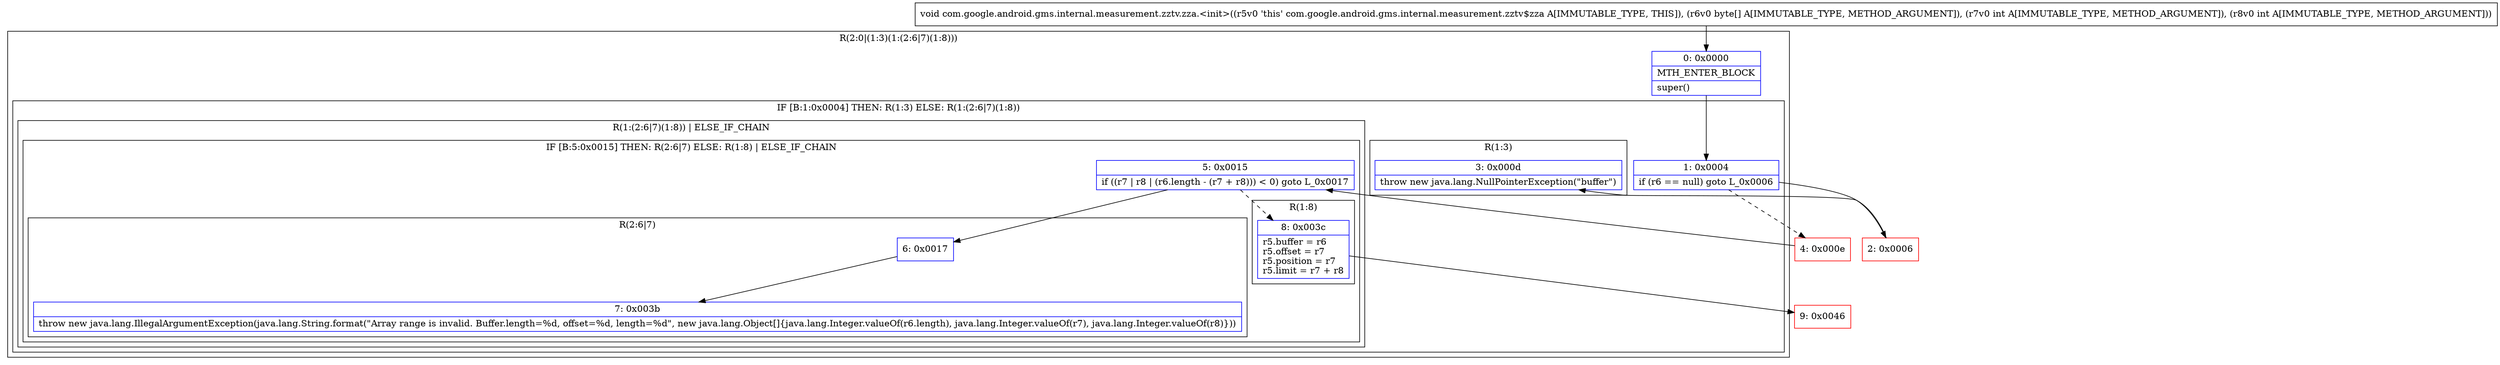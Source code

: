 digraph "CFG forcom.google.android.gms.internal.measurement.zztv.zza.\<init\>([BII)V" {
subgraph cluster_Region_544114191 {
label = "R(2:0|(1:3)(1:(2:6|7)(1:8)))";
node [shape=record,color=blue];
Node_0 [shape=record,label="{0\:\ 0x0000|MTH_ENTER_BLOCK\l|super()\l}"];
subgraph cluster_IfRegion_1440291048 {
label = "IF [B:1:0x0004] THEN: R(1:3) ELSE: R(1:(2:6|7)(1:8))";
node [shape=record,color=blue];
Node_1 [shape=record,label="{1\:\ 0x0004|if (r6 == null) goto L_0x0006\l}"];
subgraph cluster_Region_1193169610 {
label = "R(1:3)";
node [shape=record,color=blue];
Node_3 [shape=record,label="{3\:\ 0x000d|throw new java.lang.NullPointerException(\"buffer\")\l}"];
}
subgraph cluster_Region_1281298242 {
label = "R(1:(2:6|7)(1:8)) | ELSE_IF_CHAIN\l";
node [shape=record,color=blue];
subgraph cluster_IfRegion_416659000 {
label = "IF [B:5:0x0015] THEN: R(2:6|7) ELSE: R(1:8) | ELSE_IF_CHAIN\l";
node [shape=record,color=blue];
Node_5 [shape=record,label="{5\:\ 0x0015|if ((r7 \| r8 \| (r6.length \- (r7 + r8))) \< 0) goto L_0x0017\l}"];
subgraph cluster_Region_97973138 {
label = "R(2:6|7)";
node [shape=record,color=blue];
Node_6 [shape=record,label="{6\:\ 0x0017}"];
Node_7 [shape=record,label="{7\:\ 0x003b|throw new java.lang.IllegalArgumentException(java.lang.String.format(\"Array range is invalid. Buffer.length=%d, offset=%d, length=%d\", new java.lang.Object[]\{java.lang.Integer.valueOf(r6.length), java.lang.Integer.valueOf(r7), java.lang.Integer.valueOf(r8)\}))\l}"];
}
subgraph cluster_Region_812349920 {
label = "R(1:8)";
node [shape=record,color=blue];
Node_8 [shape=record,label="{8\:\ 0x003c|r5.buffer = r6\lr5.offset = r7\lr5.position = r7\lr5.limit = r7 + r8\l}"];
}
}
}
}
}
Node_2 [shape=record,color=red,label="{2\:\ 0x0006}"];
Node_4 [shape=record,color=red,label="{4\:\ 0x000e}"];
Node_9 [shape=record,color=red,label="{9\:\ 0x0046}"];
MethodNode[shape=record,label="{void com.google.android.gms.internal.measurement.zztv.zza.\<init\>((r5v0 'this' com.google.android.gms.internal.measurement.zztv$zza A[IMMUTABLE_TYPE, THIS]), (r6v0 byte[] A[IMMUTABLE_TYPE, METHOD_ARGUMENT]), (r7v0 int A[IMMUTABLE_TYPE, METHOD_ARGUMENT]), (r8v0 int A[IMMUTABLE_TYPE, METHOD_ARGUMENT])) }"];
MethodNode -> Node_0;
Node_0 -> Node_1;
Node_1 -> Node_2;
Node_1 -> Node_4[style=dashed];
Node_5 -> Node_6;
Node_5 -> Node_8[style=dashed];
Node_6 -> Node_7;
Node_8 -> Node_9;
Node_2 -> Node_3;
Node_4 -> Node_5;
}

